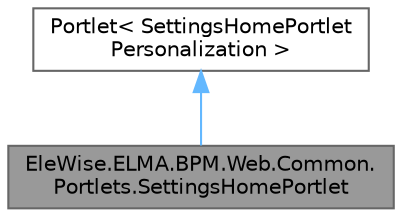 digraph "EleWise.ELMA.BPM.Web.Common.Portlets.SettingsHomePortlet"
{
 // LATEX_PDF_SIZE
  bgcolor="transparent";
  edge [fontname=Helvetica,fontsize=10,labelfontname=Helvetica,labelfontsize=10];
  node [fontname=Helvetica,fontsize=10,shape=box,height=0.2,width=0.4];
  Node1 [id="Node000001",label="EleWise.ELMA.BPM.Web.Common.\lPortlets.SettingsHomePortlet",height=0.2,width=0.4,color="gray40", fillcolor="grey60", style="filled", fontcolor="black",tooltip="Портлет \"Настройки системы\"."];
  Node2 -> Node1 [id="edge1_Node000001_Node000002",dir="back",color="steelblue1",style="solid",tooltip=" "];
  Node2 [id="Node000002",label="Portlet\< SettingsHomePortlet\lPersonalization \>",height=0.2,width=0.4,color="gray40", fillcolor="white", style="filled",tooltip=" "];
}
